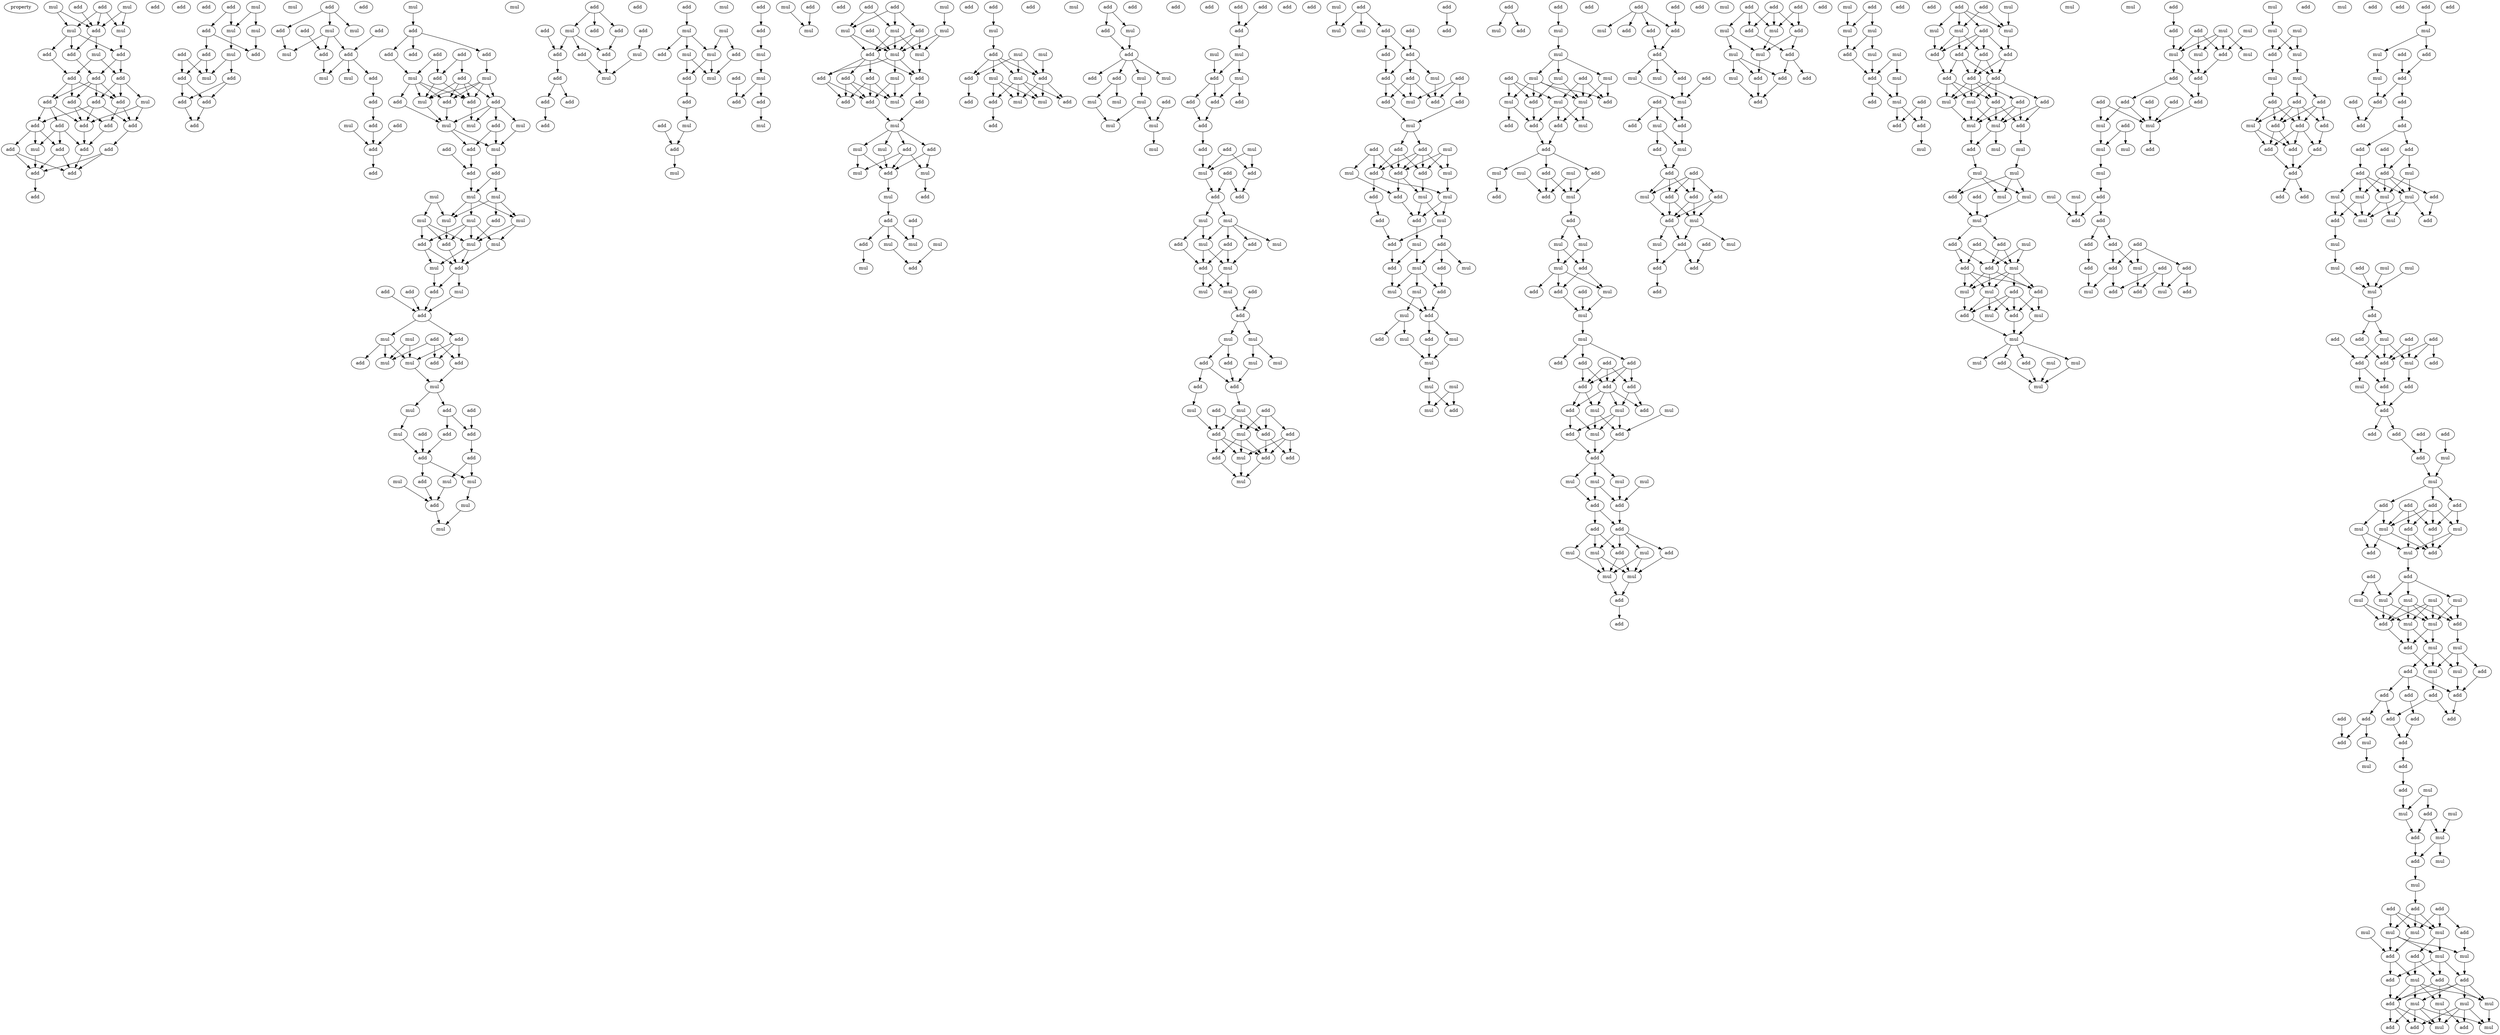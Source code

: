 digraph {
    node [fontcolor=black]
    property [mul=2,lf=1.2]
    0 [ label = add ];
    1 [ label = add ];
    2 [ label = mul ];
    3 [ label = mul ];
    4 [ label = mul ];
    5 [ label = mul ];
    6 [ label = add ];
    7 [ label = add ];
    8 [ label = add ];
    9 [ label = add ];
    10 [ label = mul ];
    11 [ label = add ];
    12 [ label = add ];
    13 [ label = add ];
    14 [ label = add ];
    15 [ label = add ];
    16 [ label = add ];
    17 [ label = mul ];
    18 [ label = add ];
    19 [ label = add ];
    20 [ label = add ];
    21 [ label = add ];
    22 [ label = add ];
    23 [ label = add ];
    24 [ label = add ];
    25 [ label = add ];
    26 [ label = add ];
    27 [ label = mul ];
    28 [ label = add ];
    29 [ label = add ];
    30 [ label = add ];
    31 [ label = add ];
    32 [ label = add ];
    33 [ label = add ];
    34 [ label = add ];
    35 [ label = add ];
    36 [ label = mul ];
    37 [ label = mul ];
    38 [ label = add ];
    39 [ label = mul ];
    40 [ label = add ];
    41 [ label = add ];
    42 [ label = mul ];
    43 [ label = add ];
    44 [ label = add ];
    45 [ label = add ];
    46 [ label = mul ];
    47 [ label = mul ];
    48 [ label = add ];
    49 [ label = add ];
    50 [ label = add ];
    51 [ label = add ];
    52 [ label = mul ];
    53 [ label = add ];
    54 [ label = add ];
    55 [ label = mul ];
    56 [ label = add ];
    57 [ label = mul ];
    58 [ label = add ];
    59 [ label = add ];
    60 [ label = add ];
    61 [ label = mul ];
    62 [ label = mul ];
    63 [ label = add ];
    64 [ label = mul ];
    65 [ label = add ];
    66 [ label = add ];
    67 [ label = add ];
    68 [ label = add ];
    69 [ label = add ];
    70 [ label = mul ];
    71 [ label = add ];
    72 [ label = add ];
    73 [ label = add ];
    74 [ label = add ];
    75 [ label = add ];
    76 [ label = add ];
    77 [ label = mul ];
    78 [ label = mul ];
    79 [ label = add ];
    80 [ label = add ];
    81 [ label = add ];
    82 [ label = add ];
    83 [ label = mul ];
    84 [ label = add ];
    85 [ label = add ];
    86 [ label = mul ];
    87 [ label = mul ];
    88 [ label = mul ];
    89 [ label = add ];
    90 [ label = add ];
    91 [ label = add ];
    92 [ label = mul ];
    93 [ label = add ];
    94 [ label = add ];
    95 [ label = mul ];
    96 [ label = mul ];
    97 [ label = mul ];
    98 [ label = mul ];
    99 [ label = add ];
    100 [ label = mul ];
    101 [ label = mul ];
    102 [ label = mul ];
    103 [ label = add ];
    104 [ label = mul ];
    105 [ label = add ];
    106 [ label = mul ];
    107 [ label = mul ];
    108 [ label = add ];
    109 [ label = add ];
    110 [ label = add ];
    111 [ label = mul ];
    112 [ label = add ];
    113 [ label = mul ];
    114 [ label = add ];
    115 [ label = add ];
    116 [ label = add ];
    117 [ label = mul ];
    118 [ label = mul ];
    119 [ label = mul ];
    120 [ label = add ];
    121 [ label = mul ];
    122 [ label = add ];
    123 [ label = add ];
    124 [ label = mul ];
    125 [ label = mul ];
    126 [ label = add ];
    127 [ label = add ];
    128 [ label = add ];
    129 [ label = mul ];
    130 [ label = add ];
    131 [ label = add ];
    132 [ label = add ];
    133 [ label = add ];
    134 [ label = mul ];
    135 [ label = add ];
    136 [ label = mul ];
    137 [ label = mul ];
    138 [ label = add ];
    139 [ label = mul ];
    140 [ label = mul ];
    141 [ label = add ];
    142 [ label = mul ];
    143 [ label = add ];
    144 [ label = add ];
    145 [ label = add ];
    146 [ label = add ];
    147 [ label = add ];
    148 [ label = mul ];
    149 [ label = add ];
    150 [ label = add ];
    151 [ label = mul ];
    152 [ label = add ];
    153 [ label = add ];
    154 [ label = add ];
    155 [ label = add ];
    156 [ label = add ];
    157 [ label = add ];
    158 [ label = mul ];
    159 [ label = mul ];
    160 [ label = add ];
    161 [ label = mul ];
    162 [ label = mul ];
    163 [ label = mul ];
    164 [ label = add ];
    165 [ label = add ];
    166 [ label = mul ];
    167 [ label = add ];
    168 [ label = add ];
    169 [ label = mul ];
    170 [ label = add ];
    171 [ label = add ];
    172 [ label = mul ];
    173 [ label = mul ];
    174 [ label = add ];
    175 [ label = add ];
    176 [ label = mul ];
    177 [ label = mul ];
    178 [ label = add ];
    179 [ label = mul ];
    180 [ label = add ];
    181 [ label = add ];
    182 [ label = add ];
    183 [ label = mul ];
    184 [ label = add ];
    185 [ label = add ];
    186 [ label = mul ];
    187 [ label = mul ];
    188 [ label = mul ];
    189 [ label = add ];
    190 [ label = add ];
    191 [ label = mul ];
    192 [ label = mul ];
    193 [ label = add ];
    194 [ label = mul ];
    195 [ label = mul ];
    196 [ label = add ];
    197 [ label = add ];
    198 [ label = add ];
    199 [ label = add ];
    200 [ label = add ];
    201 [ label = add ];
    202 [ label = mul ];
    203 [ label = add ];
    204 [ label = mul ];
    205 [ label = mul ];
    206 [ label = add ];
    207 [ label = mul ];
    208 [ label = add ];
    209 [ label = add ];
    210 [ label = mul ];
    211 [ label = mul ];
    212 [ label = add ];
    213 [ label = mul ];
    214 [ label = add ];
    215 [ label = add ];
    216 [ label = mul ];
    217 [ label = add ];
    218 [ label = mul ];
    219 [ label = mul ];
    220 [ label = mul ];
    221 [ label = add ];
    222 [ label = add ];
    223 [ label = add ];
    224 [ label = add ];
    225 [ label = mul ];
    226 [ label = add ];
    227 [ label = mul ];
    228 [ label = mul ];
    229 [ label = add ];
    230 [ label = mul ];
    231 [ label = add ];
    232 [ label = mul ];
    233 [ label = add ];
    234 [ label = mul ];
    235 [ label = mul ];
    236 [ label = add ];
    237 [ label = add ];
    238 [ label = add ];
    239 [ label = mul ];
    240 [ label = add ];
    241 [ label = add ];
    242 [ label = add ];
    243 [ label = mul ];
    244 [ label = add ];
    245 [ label = add ];
    246 [ label = add ];
    247 [ label = mul ];
    248 [ label = add ];
    249 [ label = mul ];
    250 [ label = mul ];
    251 [ label = mul ];
    252 [ label = mul ];
    253 [ label = add ];
    254 [ label = mul ];
    255 [ label = mul ];
    256 [ label = add ];
    257 [ label = add ];
    258 [ label = mul ];
    259 [ label = add ];
    260 [ label = add ];
    261 [ label = add ];
    262 [ label = mul ];
    263 [ label = mul ];
    264 [ label = add ];
    265 [ label = mul ];
    266 [ label = add ];
    267 [ label = add ];
    268 [ label = add ];
    269 [ label = add ];
    270 [ label = add ];
    271 [ label = mul ];
    272 [ label = add ];
    273 [ label = add ];
    274 [ label = add ];
    275 [ label = mul ];
    276 [ label = add ];
    277 [ label = add ];
    278 [ label = add ];
    279 [ label = mul ];
    280 [ label = mul ];
    281 [ label = add ];
    282 [ label = add ];
    283 [ label = add ];
    284 [ label = mul ];
    285 [ label = mul ];
    286 [ label = add ];
    287 [ label = mul ];
    288 [ label = mul ];
    289 [ label = add ];
    290 [ label = mul ];
    291 [ label = add ];
    292 [ label = mul ];
    293 [ label = mul ];
    294 [ label = mul ];
    295 [ label = add ];
    296 [ label = mul ];
    297 [ label = add ];
    298 [ label = add ];
    299 [ label = add ];
    300 [ label = add ];
    301 [ label = add ];
    302 [ label = mul ];
    303 [ label = mul ];
    304 [ label = mul ];
    305 [ label = add ];
    306 [ label = add ];
    307 [ label = add ];
    308 [ label = add ];
    309 [ label = mul ];
    310 [ label = add ];
    311 [ label = add ];
    312 [ label = mul ];
    313 [ label = add ];
    314 [ label = mul ];
    315 [ label = mul ];
    316 [ label = add ];
    317 [ label = mul ];
    318 [ label = add ];
    319 [ label = add ];
    320 [ label = add ];
    321 [ label = add ];
    322 [ label = add ];
    323 [ label = add ];
    324 [ label = mul ];
    325 [ label = add ];
    326 [ label = add ];
    327 [ label = mul ];
    328 [ label = add ];
    329 [ label = mul ];
    330 [ label = add ];
    331 [ label = mul ];
    332 [ label = add ];
    333 [ label = add ];
    334 [ label = add ];
    335 [ label = mul ];
    336 [ label = add ];
    337 [ label = mul ];
    338 [ label = add ];
    339 [ label = add ];
    340 [ label = mul ];
    341 [ label = add ];
    342 [ label = mul ];
    343 [ label = mul ];
    344 [ label = add ];
    345 [ label = add ];
    346 [ label = add ];
    347 [ label = mul ];
    348 [ label = add ];
    349 [ label = add ];
    350 [ label = add ];
    351 [ label = mul ];
    352 [ label = mul ];
    353 [ label = mul ];
    354 [ label = mul ];
    355 [ label = add ];
    356 [ label = add ];
    357 [ label = mul ];
    358 [ label = add ];
    359 [ label = mul ];
    360 [ label = add ];
    361 [ label = mul ];
    362 [ label = mul ];
    363 [ label = mul ];
    364 [ label = mul ];
    365 [ label = mul ];
    366 [ label = add ];
    367 [ label = add ];
    368 [ label = add ];
    369 [ label = add ];
    370 [ label = add ];
    371 [ label = mul ];
    372 [ label = add ];
    373 [ label = mul ];
    374 [ label = add ];
    375 [ label = mul ];
    376 [ label = add ];
    377 [ label = mul ];
    378 [ label = mul ];
    379 [ label = mul ];
    380 [ label = add ];
    381 [ label = add ];
    382 [ label = mul ];
    383 [ label = mul ];
    384 [ label = mul ];
    385 [ label = add ];
    386 [ label = add ];
    387 [ label = mul ];
    388 [ label = add ];
    389 [ label = add ];
    390 [ label = add ];
    391 [ label = mul ];
    392 [ label = mul ];
    393 [ label = mul ];
    394 [ label = add ];
    395 [ label = add ];
    396 [ label = add ];
    397 [ label = add ];
    398 [ label = mul ];
    399 [ label = add ];
    400 [ label = mul ];
    401 [ label = mul ];
    402 [ label = mul ];
    403 [ label = add ];
    404 [ label = add ];
    405 [ label = add ];
    406 [ label = add ];
    407 [ label = mul ];
    408 [ label = mul ];
    409 [ label = mul ];
    410 [ label = add ];
    411 [ label = add ];
    412 [ label = add ];
    413 [ label = add ];
    414 [ label = add ];
    415 [ label = add ];
    416 [ label = add ];
    417 [ label = add ];
    418 [ label = mul ];
    419 [ label = mul ];
    420 [ label = mul ];
    421 [ label = add ];
    422 [ label = mul ];
    423 [ label = add ];
    424 [ label = add ];
    425 [ label = add ];
    426 [ label = mul ];
    427 [ label = mul ];
    428 [ label = mul ];
    429 [ label = mul ];
    430 [ label = add ];
    431 [ label = add ];
    432 [ label = add ];
    433 [ label = add ];
    434 [ label = mul ];
    435 [ label = add ];
    436 [ label = add ];
    437 [ label = mul ];
    438 [ label = mul ];
    439 [ label = mul ];
    440 [ label = mul ];
    441 [ label = add ];
    442 [ label = add ];
    443 [ label = add ];
    444 [ label = add ];
    445 [ label = mul ];
    446 [ label = add ];
    447 [ label = add ];
    448 [ label = add ];
    449 [ label = add ];
    450 [ label = add ];
    451 [ label = mul ];
    452 [ label = add ];
    453 [ label = add ];
    454 [ label = mul ];
    455 [ label = add ];
    456 [ label = mul ];
    457 [ label = mul ];
    458 [ label = add ];
    459 [ label = add ];
    460 [ label = mul ];
    461 [ label = add ];
    462 [ label = add ];
    463 [ label = add ];
    464 [ label = add ];
    465 [ label = mul ];
    466 [ label = add ];
    467 [ label = add ];
    468 [ label = add ];
    469 [ label = mul ];
    470 [ label = add ];
    471 [ label = mul ];
    472 [ label = mul ];
    473 [ label = add ];
    474 [ label = add ];
    475 [ label = add ];
    476 [ label = add ];
    477 [ label = mul ];
    478 [ label = add ];
    479 [ label = add ];
    480 [ label = add ];
    481 [ label = mul ];
    482 [ label = add ];
    483 [ label = mul ];
    484 [ label = add ];
    485 [ label = mul ];
    486 [ label = add ];
    487 [ label = mul ];
    488 [ label = add ];
    489 [ label = add ];
    490 [ label = add ];
    491 [ label = mul ];
    492 [ label = add ];
    493 [ label = add ];
    494 [ label = add ];
    495 [ label = add ];
    496 [ label = mul ];
    497 [ label = mul ];
    498 [ label = mul ];
    499 [ label = add ];
    500 [ label = mul ];
    501 [ label = add ];
    502 [ label = mul ];
    503 [ label = add ];
    504 [ label = mul ];
    505 [ label = mul ];
    506 [ label = add ];
    507 [ label = add ];
    508 [ label = add ];
    509 [ label = add ];
    510 [ label = add ];
    511 [ label = mul ];
    512 [ label = mul ];
    513 [ label = add ];
    514 [ label = mul ];
    515 [ label = mul ];
    516 [ label = mul ];
    517 [ label = add ];
    518 [ label = add ];
    519 [ label = add ];
    520 [ label = add ];
    521 [ label = add ];
    522 [ label = add ];
    523 [ label = add ];
    524 [ label = add ];
    525 [ label = add ];
    526 [ label = add ];
    527 [ label = add ];
    528 [ label = mul ];
    529 [ label = mul ];
    530 [ label = mul ];
    531 [ label = mul ];
    532 [ label = add ];
    533 [ label = add ];
    534 [ label = mul ];
    535 [ label = mul ];
    536 [ label = mul ];
    537 [ label = mul ];
    538 [ label = mul ];
    539 [ label = add ];
    540 [ label = mul ];
    541 [ label = mul ];
    542 [ label = add ];
    543 [ label = mul ];
    544 [ label = add ];
    545 [ label = add ];
    546 [ label = mul ];
    547 [ label = add ];
    548 [ label = mul ];
    549 [ label = add ];
    550 [ label = mul ];
    551 [ label = add ];
    552 [ label = mul ];
    553 [ label = add ];
    554 [ label = add ];
    555 [ label = mul ];
    556 [ label = mul ];
    557 [ label = add ];
    558 [ label = add ];
    559 [ label = mul ];
    560 [ label = mul ];
    561 [ label = add ];
    562 [ label = mul ];
    563 [ label = mul ];
    564 [ label = mul ];
    565 [ label = add ];
    566 [ label = mul ];
    567 [ label = add ];
    568 [ label = mul ];
    569 [ label = add ];
    570 [ label = mul ];
    571 [ label = add ];
    572 [ label = mul ];
    573 [ label = mul ];
    574 [ label = mul ];
    575 [ label = add ];
    576 [ label = add ];
    577 [ label = add ];
    578 [ label = add ];
    579 [ label = add ];
    580 [ label = add ];
    581 [ label = add ];
    582 [ label = add ];
    583 [ label = mul ];
    584 [ label = add ];
    585 [ label = mul ];
    586 [ label = mul ];
    587 [ label = mul ];
    588 [ label = add ];
    589 [ label = mul ];
    590 [ label = mul ];
    591 [ label = add ];
    592 [ label = mul ];
    593 [ label = add ];
    594 [ label = add ];
    595 [ label = add ];
    596 [ label = add ];
    597 [ label = add ];
    598 [ label = add ];
    599 [ label = add ];
    600 [ label = mul ];
    601 [ label = add ];
    602 [ label = add ];
    603 [ label = mul ];
    604 [ label = add ];
    605 [ label = mul ];
    606 [ label = add ];
    607 [ label = add ];
    608 [ label = mul ];
    609 [ label = mul ];
    610 [ label = mul ];
    611 [ label = mul ];
    612 [ label = add ];
    613 [ label = add ];
    614 [ label = mul ];
    615 [ label = mul ];
    616 [ label = add ];
    617 [ label = add ];
    618 [ label = add ];
    619 [ label = add ];
    620 [ label = add ];
    621 [ label = add ];
    622 [ label = mul ];
    623 [ label = add ];
    624 [ label = mul ];
    625 [ label = add ];
    626 [ label = add ];
    627 [ label = add ];
    628 [ label = add ];
    629 [ label = add ];
    630 [ label = add ];
    631 [ label = add ];
    632 [ label = add ];
    633 [ label = mul ];
    634 [ label = mul ];
    635 [ label = add ];
    636 [ label = add ];
    637 [ label = add ];
    638 [ label = mul ];
    639 [ label = add ];
    640 [ label = add ];
    641 [ label = add ];
    642 [ label = add ];
    643 [ label = add ];
    644 [ label = add ];
    645 [ label = add ];
    646 [ label = add ];
    647 [ label = mul ];
    648 [ label = add ];
    649 [ label = add ];
    650 [ label = mul ];
    651 [ label = mul ];
    652 [ label = mul ];
    653 [ label = mul ];
    654 [ label = add ];
    655 [ label = mul ];
    656 [ label = add ];
    657 [ label = add ];
    658 [ label = mul ];
    659 [ label = mul ];
    660 [ label = add ];
    661 [ label = mul ];
    662 [ label = mul ];
    663 [ label = mul ];
    664 [ label = mul ];
    665 [ label = add ];
    666 [ label = add ];
    667 [ label = mul ];
    668 [ label = add ];
    669 [ label = add ];
    670 [ label = add ];
    671 [ label = add ];
    672 [ label = add ];
    673 [ label = mul ];
    674 [ label = add ];
    675 [ label = mul ];
    676 [ label = add ];
    677 [ label = add ];
    678 [ label = add ];
    679 [ label = add ];
    680 [ label = add ];
    681 [ label = add ];
    682 [ label = add ];
    683 [ label = mul ];
    684 [ label = add ];
    685 [ label = mul ];
    686 [ label = add ];
    687 [ label = add ];
    688 [ label = add ];
    689 [ label = add ];
    690 [ label = mul ];
    691 [ label = add ];
    692 [ label = add ];
    693 [ label = mul ];
    694 [ label = mul ];
    695 [ label = add ];
    696 [ label = mul ];
    697 [ label = add ];
    698 [ label = add ];
    699 [ label = add ];
    700 [ label = mul ];
    701 [ label = mul ];
    702 [ label = mul ];
    703 [ label = mul ];
    704 [ label = mul ];
    705 [ label = mul ];
    706 [ label = add ];
    707 [ label = add ];
    708 [ label = mul ];
    709 [ label = mul ];
    710 [ label = add ];
    711 [ label = mul ];
    712 [ label = add ];
    713 [ label = add ];
    714 [ label = mul ];
    715 [ label = mul ];
    716 [ label = add ];
    717 [ label = add ];
    718 [ label = add ];
    719 [ label = add ];
    720 [ label = add ];
    721 [ label = add ];
    722 [ label = add ];
    723 [ label = add ];
    724 [ label = add ];
    725 [ label = add ];
    726 [ label = add ];
    727 [ label = mul ];
    728 [ label = add ];
    729 [ label = mul ];
    730 [ label = mul ];
    731 [ label = add ];
    732 [ label = mul ];
    733 [ label = add ];
    734 [ label = add ];
    735 [ label = mul ];
    736 [ label = mul ];
    737 [ label = add ];
    738 [ label = mul ];
    739 [ label = add ];
    740 [ label = mul ];
    741 [ label = add ];
    742 [ label = add ];
    743 [ label = add ];
    744 [ label = mul ];
    745 [ label = mul ];
    746 [ label = add ];
    747 [ label = mul ];
    748 [ label = mul ];
    749 [ label = mul ];
    750 [ label = add ];
    751 [ label = mul ];
    752 [ label = add ];
    753 [ label = mul ];
    754 [ label = add ];
    755 [ label = add ];
    756 [ label = add ];
    757 [ label = mul ];
    758 [ label = add ];
    759 [ label = mul ];
    760 [ label = mul ];
    761 [ label = mul ];
    762 [ label = add ];
    763 [ label = mul ];
    764 [ label = add ];
    765 [ label = mul ];
    766 [ label = add ];
    0 -> 4 [ name = 0 ];
    0 -> 5 [ name = 1 ];
    0 -> 6 [ name = 2 ];
    1 -> 6 [ name = 3 ];
    2 -> 5 [ name = 4 ];
    2 -> 6 [ name = 5 ];
    3 -> 4 [ name = 6 ];
    3 -> 6 [ name = 7 ];
    4 -> 8 [ name = 8 ];
    5 -> 7 [ name = 9 ];
    5 -> 8 [ name = 10 ];
    5 -> 9 [ name = 11 ];
    6 -> 7 [ name = 12 ];
    6 -> 10 [ name = 13 ];
    7 -> 12 [ name = 14 ];
    8 -> 12 [ name = 15 ];
    8 -> 13 [ name = 16 ];
    9 -> 11 [ name = 17 ];
    10 -> 11 [ name = 18 ];
    10 -> 13 [ name = 19 ];
    11 -> 14 [ name = 20 ];
    11 -> 15 [ name = 21 ];
    11 -> 16 [ name = 22 ];
    12 -> 14 [ name = 23 ];
    12 -> 15 [ name = 24 ];
    12 -> 16 [ name = 25 ];
    12 -> 18 [ name = 26 ];
    13 -> 14 [ name = 27 ];
    13 -> 17 [ name = 28 ];
    13 -> 18 [ name = 29 ];
    14 -> 19 [ name = 30 ];
    14 -> 23 [ name = 31 ];
    15 -> 20 [ name = 32 ];
    15 -> 21 [ name = 33 ];
    15 -> 22 [ name = 34 ];
    16 -> 20 [ name = 35 ];
    16 -> 23 [ name = 36 ];
    17 -> 19 [ name = 37 ];
    17 -> 20 [ name = 38 ];
    18 -> 19 [ name = 39 ];
    18 -> 20 [ name = 40 ];
    18 -> 21 [ name = 41 ];
    19 -> 25 [ name = 42 ];
    20 -> 28 [ name = 43 ];
    21 -> 24 [ name = 44 ];
    21 -> 26 [ name = 45 ];
    21 -> 27 [ name = 46 ];
    22 -> 26 [ name = 47 ];
    22 -> 27 [ name = 48 ];
    22 -> 28 [ name = 49 ];
    23 -> 28 [ name = 50 ];
    24 -> 29 [ name = 51 ];
    24 -> 30 [ name = 52 ];
    25 -> 29 [ name = 53 ];
    25 -> 30 [ name = 54 ];
    26 -> 29 [ name = 55 ];
    26 -> 30 [ name = 56 ];
    27 -> 30 [ name = 57 ];
    28 -> 29 [ name = 58 ];
    30 -> 32 [ name = 59 ];
    35 -> 38 [ name = 60 ];
    35 -> 39 [ name = 61 ];
    36 -> 37 [ name = 62 ];
    36 -> 39 [ name = 63 ];
    37 -> 41 [ name = 64 ];
    38 -> 41 [ name = 65 ];
    38 -> 43 [ name = 66 ];
    39 -> 42 [ name = 67 ];
    40 -> 44 [ name = 68 ];
    40 -> 46 [ name = 69 ];
    42 -> 45 [ name = 70 ];
    42 -> 46 [ name = 71 ];
    43 -> 44 [ name = 72 ];
    43 -> 46 [ name = 73 ];
    44 -> 48 [ name = 74 ];
    44 -> 49 [ name = 75 ];
    45 -> 48 [ name = 76 ];
    45 -> 49 [ name = 77 ];
    48 -> 50 [ name = 78 ];
    49 -> 50 [ name = 79 ];
    51 -> 52 [ name = 80 ];
    51 -> 55 [ name = 81 ];
    51 -> 56 [ name = 82 ];
    52 -> 57 [ name = 83 ];
    52 -> 58 [ name = 84 ];
    52 -> 59 [ name = 85 ];
    53 -> 59 [ name = 86 ];
    54 -> 58 [ name = 87 ];
    56 -> 57 [ name = 88 ];
    58 -> 61 [ name = 89 ];
    59 -> 60 [ name = 90 ];
    59 -> 61 [ name = 91 ];
    59 -> 62 [ name = 92 ];
    60 -> 63 [ name = 93 ];
    63 -> 65 [ name = 94 ];
    64 -> 67 [ name = 95 ];
    65 -> 67 [ name = 96 ];
    66 -> 67 [ name = 97 ];
    67 -> 68 [ name = 98 ];
    70 -> 71 [ name = 99 ];
    71 -> 73 [ name = 100 ];
    71 -> 75 [ name = 101 ];
    71 -> 76 [ name = 102 ];
    72 -> 78 [ name = 103 ];
    72 -> 79 [ name = 104 ];
    73 -> 77 [ name = 105 ];
    74 -> 79 [ name = 106 ];
    74 -> 80 [ name = 107 ];
    76 -> 78 [ name = 108 ];
    77 -> 81 [ name = 109 ];
    77 -> 82 [ name = 110 ];
    77 -> 83 [ name = 111 ];
    77 -> 84 [ name = 112 ];
    78 -> 81 [ name = 113 ];
    78 -> 82 [ name = 114 ];
    78 -> 83 [ name = 115 ];
    78 -> 85 [ name = 116 ];
    79 -> 81 [ name = 117 ];
    79 -> 83 [ name = 118 ];
    80 -> 81 [ name = 119 ];
    80 -> 82 [ name = 120 ];
    80 -> 83 [ name = 121 ];
    80 -> 84 [ name = 122 ];
    81 -> 87 [ name = 123 ];
    82 -> 86 [ name = 124 ];
    83 -> 86 [ name = 125 ];
    84 -> 86 [ name = 126 ];
    84 -> 87 [ name = 127 ];
    84 -> 88 [ name = 128 ];
    84 -> 89 [ name = 129 ];
    85 -> 86 [ name = 130 ];
    86 -> 91 [ name = 131 ];
    86 -> 92 [ name = 132 ];
    88 -> 92 [ name = 133 ];
    89 -> 91 [ name = 134 ];
    89 -> 92 [ name = 135 ];
    90 -> 94 [ name = 136 ];
    91 -> 94 [ name = 137 ];
    92 -> 93 [ name = 138 ];
    93 -> 95 [ name = 139 ];
    93 -> 96 [ name = 140 ];
    94 -> 96 [ name = 141 ];
    95 -> 99 [ name = 142 ];
    95 -> 100 [ name = 143 ];
    95 -> 101 [ name = 144 ];
    96 -> 98 [ name = 145 ];
    96 -> 100 [ name = 146 ];
    96 -> 101 [ name = 147 ];
    97 -> 101 [ name = 148 ];
    97 -> 102 [ name = 149 ];
    98 -> 103 [ name = 150 ];
    98 -> 104 [ name = 151 ];
    98 -> 105 [ name = 152 ];
    98 -> 106 [ name = 153 ];
    99 -> 104 [ name = 154 ];
    100 -> 104 [ name = 155 ];
    100 -> 106 [ name = 156 ];
    101 -> 103 [ name = 157 ];
    102 -> 103 [ name = 158 ];
    102 -> 104 [ name = 159 ];
    102 -> 105 [ name = 160 ];
    103 -> 108 [ name = 161 ];
    104 -> 107 [ name = 162 ];
    104 -> 108 [ name = 163 ];
    105 -> 107 [ name = 164 ];
    105 -> 108 [ name = 165 ];
    106 -> 108 [ name = 166 ];
    107 -> 112 [ name = 167 ];
    108 -> 111 [ name = 168 ];
    108 -> 112 [ name = 169 ];
    109 -> 114 [ name = 170 ];
    110 -> 114 [ name = 171 ];
    111 -> 114 [ name = 172 ];
    112 -> 114 [ name = 173 ];
    114 -> 115 [ name = 174 ];
    114 -> 117 [ name = 175 ];
    115 -> 119 [ name = 176 ];
    115 -> 120 [ name = 177 ];
    115 -> 122 [ name = 178 ];
    116 -> 120 [ name = 179 ];
    116 -> 121 [ name = 180 ];
    116 -> 122 [ name = 181 ];
    117 -> 119 [ name = 182 ];
    117 -> 121 [ name = 183 ];
    117 -> 123 [ name = 184 ];
    118 -> 119 [ name = 185 ];
    118 -> 121 [ name = 186 ];
    119 -> 124 [ name = 187 ];
    120 -> 124 [ name = 188 ];
    124 -> 125 [ name = 189 ];
    124 -> 127 [ name = 190 ];
    125 -> 129 [ name = 191 ];
    126 -> 130 [ name = 192 ];
    127 -> 128 [ name = 193 ];
    127 -> 130 [ name = 194 ];
    128 -> 133 [ name = 195 ];
    129 -> 133 [ name = 196 ];
    130 -> 132 [ name = 197 ];
    131 -> 133 [ name = 198 ];
    132 -> 134 [ name = 199 ];
    132 -> 137 [ name = 200 ];
    133 -> 134 [ name = 201 ];
    133 -> 135 [ name = 202 ];
    134 -> 139 [ name = 203 ];
    135 -> 138 [ name = 204 ];
    136 -> 138 [ name = 205 ];
    137 -> 138 [ name = 206 ];
    138 -> 140 [ name = 207 ];
    139 -> 140 [ name = 208 ];
    141 -> 142 [ name = 209 ];
    141 -> 143 [ name = 210 ];
    141 -> 144 [ name = 211 ];
    142 -> 147 [ name = 212 ];
    142 -> 149 [ name = 213 ];
    142 -> 150 [ name = 214 ];
    144 -> 150 [ name = 215 ];
    145 -> 147 [ name = 216 ];
    146 -> 148 [ name = 217 ];
    147 -> 152 [ name = 218 ];
    148 -> 151 [ name = 219 ];
    149 -> 151 [ name = 220 ];
    150 -> 151 [ name = 221 ];
    152 -> 153 [ name = 222 ];
    152 -> 154 [ name = 223 ];
    153 -> 155 [ name = 224 ];
    157 -> 159 [ name = 225 ];
    158 -> 163 [ name = 226 ];
    158 -> 164 [ name = 227 ];
    159 -> 160 [ name = 228 ];
    159 -> 161 [ name = 229 ];
    159 -> 163 [ name = 230 ];
    161 -> 165 [ name = 231 ];
    161 -> 166 [ name = 232 ];
    163 -> 165 [ name = 233 ];
    163 -> 166 [ name = 234 ];
    164 -> 166 [ name = 235 ];
    165 -> 167 [ name = 236 ];
    167 -> 169 [ name = 237 ];
    168 -> 170 [ name = 238 ];
    169 -> 170 [ name = 239 ];
    170 -> 173 [ name = 240 ];
    171 -> 175 [ name = 241 ];
    172 -> 176 [ name = 242 ];
    174 -> 176 [ name = 243 ];
    175 -> 177 [ name = 244 ];
    177 -> 179 [ name = 245 ];
    178 -> 180 [ name = 246 ];
    179 -> 180 [ name = 247 ];
    179 -> 181 [ name = 248 ];
    181 -> 183 [ name = 249 ];
    184 -> 187 [ name = 250 ];
    184 -> 189 [ name = 251 ];
    184 -> 191 [ name = 252 ];
    185 -> 187 [ name = 253 ];
    185 -> 191 [ name = 254 ];
    186 -> 188 [ name = 255 ];
    187 -> 192 [ name = 256 ];
    187 -> 193 [ name = 257 ];
    187 -> 194 [ name = 258 ];
    188 -> 192 [ name = 259 ];
    188 -> 194 [ name = 260 ];
    189 -> 192 [ name = 261 ];
    189 -> 193 [ name = 262 ];
    189 -> 194 [ name = 263 ];
    190 -> 192 [ name = 264 ];
    191 -> 192 [ name = 265 ];
    191 -> 193 [ name = 266 ];
    192 -> 195 [ name = 267 ];
    192 -> 197 [ name = 268 ];
    192 -> 198 [ name = 269 ];
    193 -> 196 [ name = 270 ];
    193 -> 197 [ name = 271 ];
    193 -> 198 [ name = 272 ];
    193 -> 199 [ name = 273 ];
    194 -> 198 [ name = 274 ];
    195 -> 202 [ name = 275 ];
    195 -> 203 [ name = 276 ];
    196 -> 200 [ name = 277 ];
    196 -> 202 [ name = 278 ];
    196 -> 203 [ name = 279 ];
    197 -> 200 [ name = 280 ];
    197 -> 203 [ name = 281 ];
    198 -> 201 [ name = 282 ];
    198 -> 202 [ name = 283 ];
    199 -> 200 [ name = 284 ];
    199 -> 202 [ name = 285 ];
    199 -> 203 [ name = 286 ];
    201 -> 204 [ name = 287 ];
    203 -> 204 [ name = 288 ];
    204 -> 205 [ name = 289 ];
    204 -> 206 [ name = 290 ];
    204 -> 207 [ name = 291 ];
    204 -> 208 [ name = 292 ];
    205 -> 209 [ name = 293 ];
    205 -> 210 [ name = 294 ];
    206 -> 209 [ name = 295 ];
    206 -> 211 [ name = 296 ];
    207 -> 209 [ name = 297 ];
    208 -> 209 [ name = 298 ];
    208 -> 210 [ name = 299 ];
    208 -> 211 [ name = 300 ];
    209 -> 213 [ name = 301 ];
    211 -> 212 [ name = 302 ];
    213 -> 214 [ name = 303 ];
    214 -> 216 [ name = 304 ];
    214 -> 217 [ name = 305 ];
    214 -> 219 [ name = 306 ];
    215 -> 219 [ name = 307 ];
    216 -> 221 [ name = 308 ];
    217 -> 220 [ name = 309 ];
    218 -> 221 [ name = 310 ];
    223 -> 225 [ name = 311 ];
    225 -> 226 [ name = 312 ];
    226 -> 229 [ name = 313 ];
    226 -> 230 [ name = 314 ];
    226 -> 231 [ name = 315 ];
    226 -> 232 [ name = 316 ];
    227 -> 229 [ name = 317 ];
    227 -> 231 [ name = 318 ];
    227 -> 232 [ name = 319 ];
    228 -> 231 [ name = 320 ];
    229 -> 233 [ name = 321 ];
    230 -> 234 [ name = 322 ];
    230 -> 235 [ name = 323 ];
    230 -> 237 [ name = 324 ];
    231 -> 234 [ name = 325 ];
    231 -> 235 [ name = 326 ];
    231 -> 236 [ name = 327 ];
    232 -> 234 [ name = 328 ];
    232 -> 235 [ name = 329 ];
    232 -> 236 [ name = 330 ];
    232 -> 237 [ name = 331 ];
    237 -> 238 [ name = 332 ];
    240 -> 242 [ name = 333 ];
    240 -> 243 [ name = 334 ];
    242 -> 244 [ name = 335 ];
    243 -> 244 [ name = 336 ];
    244 -> 246 [ name = 337 ];
    244 -> 247 [ name = 338 ];
    244 -> 248 [ name = 339 ];
    244 -> 249 [ name = 340 ];
    247 -> 251 [ name = 341 ];
    248 -> 250 [ name = 342 ];
    248 -> 252 [ name = 343 ];
    251 -> 254 [ name = 344 ];
    251 -> 255 [ name = 345 ];
    252 -> 254 [ name = 346 ];
    253 -> 255 [ name = 347 ];
    255 -> 258 [ name = 348 ];
    257 -> 261 [ name = 349 ];
    259 -> 261 [ name = 350 ];
    261 -> 262 [ name = 351 ];
    262 -> 264 [ name = 352 ];
    262 -> 265 [ name = 353 ];
    263 -> 264 [ name = 354 ];
    264 -> 267 [ name = 355 ];
    264 -> 269 [ name = 356 ];
    265 -> 267 [ name = 357 ];
    265 -> 268 [ name = 358 ];
    267 -> 270 [ name = 359 ];
    269 -> 270 [ name = 360 ];
    270 -> 273 [ name = 361 ];
    271 -> 274 [ name = 362 ];
    271 -> 275 [ name = 363 ];
    272 -> 274 [ name = 364 ];
    272 -> 275 [ name = 365 ];
    273 -> 275 [ name = 366 ];
    274 -> 278 [ name = 367 ];
    275 -> 277 [ name = 368 ];
    276 -> 277 [ name = 369 ];
    276 -> 278 [ name = 370 ];
    277 -> 279 [ name = 371 ];
    277 -> 280 [ name = 372 ];
    279 -> 282 [ name = 373 ];
    279 -> 283 [ name = 374 ];
    279 -> 284 [ name = 375 ];
    279 -> 285 [ name = 376 ];
    280 -> 281 [ name = 377 ];
    280 -> 284 [ name = 378 ];
    281 -> 286 [ name = 379 ];
    282 -> 286 [ name = 380 ];
    282 -> 287 [ name = 381 ];
    283 -> 287 [ name = 382 ];
    284 -> 286 [ name = 383 ];
    284 -> 287 [ name = 384 ];
    286 -> 288 [ name = 385 ];
    286 -> 290 [ name = 386 ];
    287 -> 288 [ name = 387 ];
    287 -> 290 [ name = 388 ];
    288 -> 291 [ name = 389 ];
    289 -> 291 [ name = 390 ];
    291 -> 292 [ name = 391 ];
    291 -> 293 [ name = 392 ];
    292 -> 295 [ name = 393 ];
    292 -> 297 [ name = 394 ];
    293 -> 294 [ name = 395 ];
    293 -> 296 [ name = 396 ];
    295 -> 298 [ name = 397 ];
    295 -> 299 [ name = 398 ];
    296 -> 299 [ name = 399 ];
    297 -> 299 [ name = 400 ];
    298 -> 303 [ name = 401 ];
    299 -> 302 [ name = 402 ];
    300 -> 304 [ name = 403 ];
    300 -> 305 [ name = 404 ];
    300 -> 307 [ name = 405 ];
    301 -> 305 [ name = 406 ];
    301 -> 306 [ name = 407 ];
    302 -> 304 [ name = 408 ];
    302 -> 305 [ name = 409 ];
    302 -> 306 [ name = 410 ];
    303 -> 306 [ name = 411 ];
    304 -> 308 [ name = 412 ];
    304 -> 309 [ name = 413 ];
    304 -> 310 [ name = 414 ];
    305 -> 310 [ name = 415 ];
    305 -> 311 [ name = 416 ];
    306 -> 308 [ name = 417 ];
    306 -> 309 [ name = 418 ];
    306 -> 310 [ name = 419 ];
    307 -> 309 [ name = 420 ];
    307 -> 310 [ name = 421 ];
    307 -> 311 [ name = 422 ];
    308 -> 312 [ name = 423 ];
    309 -> 312 [ name = 424 ];
    310 -> 312 [ name = 425 ];
    313 -> 315 [ name = 426 ];
    313 -> 317 [ name = 427 ];
    313 -> 318 [ name = 428 ];
    314 -> 315 [ name = 429 ];
    316 -> 320 [ name = 430 ];
    318 -> 319 [ name = 431 ];
    318 -> 320 [ name = 432 ];
    319 -> 322 [ name = 433 ];
    320 -> 322 [ name = 434 ];
    320 -> 323 [ name = 435 ];
    320 -> 324 [ name = 436 ];
    321 -> 326 [ name = 437 ];
    321 -> 327 [ name = 438 ];
    321 -> 328 [ name = 439 ];
    322 -> 325 [ name = 440 ];
    322 -> 327 [ name = 441 ];
    323 -> 325 [ name = 442 ];
    323 -> 326 [ name = 443 ];
    323 -> 327 [ name = 444 ];
    324 -> 326 [ name = 445 ];
    325 -> 329 [ name = 446 ];
    328 -> 329 [ name = 447 ];
    329 -> 330 [ name = 448 ];
    329 -> 332 [ name = 449 ];
    330 -> 334 [ name = 450 ];
    330 -> 335 [ name = 451 ];
    330 -> 336 [ name = 452 ];
    330 -> 338 [ name = 453 ];
    331 -> 334 [ name = 454 ];
    331 -> 335 [ name = 455 ];
    331 -> 336 [ name = 456 ];
    332 -> 334 [ name = 457 ];
    332 -> 336 [ name = 458 ];
    332 -> 338 [ name = 459 ];
    333 -> 334 [ name = 460 ];
    333 -> 337 [ name = 461 ];
    333 -> 338 [ name = 462 ];
    334 -> 340 [ name = 463 ];
    334 -> 341 [ name = 464 ];
    335 -> 342 [ name = 465 ];
    336 -> 340 [ name = 466 ];
    337 -> 341 [ name = 467 ];
    338 -> 339 [ name = 468 ];
    338 -> 342 [ name = 469 ];
    339 -> 344 [ name = 470 ];
    340 -> 343 [ name = 471 ];
    340 -> 345 [ name = 472 ];
    341 -> 345 [ name = 473 ];
    342 -> 343 [ name = 474 ];
    342 -> 345 [ name = 475 ];
    343 -> 346 [ name = 476 ];
    343 -> 348 [ name = 477 ];
    344 -> 348 [ name = 478 ];
    345 -> 347 [ name = 479 ];
    346 -> 349 [ name = 480 ];
    346 -> 351 [ name = 481 ];
    346 -> 352 [ name = 482 ];
    347 -> 350 [ name = 483 ];
    347 -> 352 [ name = 484 ];
    348 -> 350 [ name = 485 ];
    349 -> 355 [ name = 486 ];
    350 -> 353 [ name = 487 ];
    352 -> 353 [ name = 488 ];
    352 -> 354 [ name = 489 ];
    352 -> 355 [ name = 490 ];
    353 -> 356 [ name = 491 ];
    354 -> 356 [ name = 492 ];
    354 -> 357 [ name = 493 ];
    355 -> 356 [ name = 494 ];
    356 -> 360 [ name = 495 ];
    356 -> 361 [ name = 496 ];
    357 -> 358 [ name = 497 ];
    357 -> 359 [ name = 498 ];
    359 -> 362 [ name = 499 ];
    360 -> 362 [ name = 500 ];
    361 -> 362 [ name = 501 ];
    362 -> 363 [ name = 502 ];
    363 -> 365 [ name = 503 ];
    363 -> 366 [ name = 504 ];
    364 -> 365 [ name = 505 ];
    364 -> 366 [ name = 506 ];
    367 -> 370 [ name = 507 ];
    368 -> 371 [ name = 508 ];
    368 -> 372 [ name = 509 ];
    369 -> 373 [ name = 510 ];
    373 -> 375 [ name = 511 ];
    375 -> 377 [ name = 512 ];
    375 -> 378 [ name = 513 ];
    375 -> 379 [ name = 514 ];
    376 -> 381 [ name = 515 ];
    376 -> 383 [ name = 516 ];
    376 -> 384 [ name = 517 ];
    377 -> 382 [ name = 518 ];
    377 -> 385 [ name = 519 ];
    378 -> 381 [ name = 520 ];
    378 -> 382 [ name = 521 ];
    378 -> 384 [ name = 522 ];
    378 -> 385 [ name = 523 ];
    379 -> 381 [ name = 524 ];
    379 -> 382 [ name = 525 ];
    380 -> 382 [ name = 526 ];
    380 -> 383 [ name = 527 ];
    380 -> 385 [ name = 528 ];
    381 -> 389 [ name = 529 ];
    382 -> 387 [ name = 530 ];
    382 -> 388 [ name = 531 ];
    383 -> 387 [ name = 532 ];
    383 -> 388 [ name = 533 ];
    383 -> 389 [ name = 534 ];
    384 -> 386 [ name = 535 ];
    384 -> 389 [ name = 536 ];
    388 -> 390 [ name = 537 ];
    389 -> 390 [ name = 538 ];
    390 -> 393 [ name = 539 ];
    390 -> 394 [ name = 540 ];
    390 -> 395 [ name = 541 ];
    391 -> 396 [ name = 542 ];
    391 -> 398 [ name = 543 ];
    392 -> 396 [ name = 544 ];
    393 -> 397 [ name = 545 ];
    394 -> 398 [ name = 546 ];
    395 -> 396 [ name = 547 ];
    395 -> 398 [ name = 548 ];
    398 -> 399 [ name = 549 ];
    399 -> 400 [ name = 550 ];
    399 -> 401 [ name = 551 ];
    400 -> 402 [ name = 552 ];
    400 -> 403 [ name = 553 ];
    401 -> 402 [ name = 554 ];
    401 -> 403 [ name = 555 ];
    402 -> 404 [ name = 556 ];
    402 -> 405 [ name = 557 ];
    402 -> 407 [ name = 558 ];
    403 -> 405 [ name = 559 ];
    403 -> 407 [ name = 560 ];
    405 -> 408 [ name = 561 ];
    406 -> 408 [ name = 562 ];
    407 -> 408 [ name = 563 ];
    408 -> 409 [ name = 564 ];
    409 -> 410 [ name = 565 ];
    409 -> 412 [ name = 566 ];
    409 -> 413 [ name = 567 ];
    411 -> 414 [ name = 568 ];
    411 -> 415 [ name = 569 ];
    411 -> 416 [ name = 570 ];
    412 -> 414 [ name = 571 ];
    412 -> 415 [ name = 572 ];
    412 -> 416 [ name = 573 ];
    413 -> 414 [ name = 574 ];
    413 -> 416 [ name = 575 ];
    414 -> 417 [ name = 576 ];
    414 -> 418 [ name = 577 ];
    414 -> 419 [ name = 578 ];
    414 -> 421 [ name = 579 ];
    415 -> 419 [ name = 580 ];
    415 -> 421 [ name = 581 ];
    416 -> 417 [ name = 582 ];
    416 -> 418 [ name = 583 ];
    417 -> 422 [ name = 584 ];
    417 -> 423 [ name = 585 ];
    418 -> 422 [ name = 586 ];
    418 -> 424 [ name = 587 ];
    419 -> 422 [ name = 588 ];
    419 -> 423 [ name = 589 ];
    419 -> 424 [ name = 590 ];
    420 -> 424 [ name = 591 ];
    422 -> 425 [ name = 592 ];
    423 -> 425 [ name = 593 ];
    424 -> 425 [ name = 594 ];
    425 -> 426 [ name = 595 ];
    425 -> 427 [ name = 596 ];
    425 -> 428 [ name = 597 ];
    426 -> 431 [ name = 598 ];
    427 -> 430 [ name = 599 ];
    428 -> 430 [ name = 600 ];
    428 -> 431 [ name = 601 ];
    429 -> 431 [ name = 602 ];
    430 -> 432 [ name = 603 ];
    430 -> 433 [ name = 604 ];
    431 -> 432 [ name = 605 ];
    432 -> 434 [ name = 606 ];
    432 -> 435 [ name = 607 ];
    432 -> 436 [ name = 608 ];
    432 -> 437 [ name = 609 ];
    433 -> 436 [ name = 610 ];
    433 -> 437 [ name = 611 ];
    433 -> 438 [ name = 612 ];
    434 -> 439 [ name = 613 ];
    434 -> 440 [ name = 614 ];
    435 -> 439 [ name = 615 ];
    436 -> 439 [ name = 616 ];
    436 -> 440 [ name = 617 ];
    437 -> 439 [ name = 618 ];
    437 -> 440 [ name = 619 ];
    438 -> 440 [ name = 620 ];
    439 -> 441 [ name = 621 ];
    440 -> 441 [ name = 622 ];
    441 -> 442 [ name = 623 ];
    443 -> 445 [ name = 624 ];
    443 -> 446 [ name = 625 ];
    443 -> 447 [ name = 626 ];
    443 -> 448 [ name = 627 ];
    444 -> 448 [ name = 628 ];
    447 -> 449 [ name = 629 ];
    448 -> 449 [ name = 630 ];
    449 -> 451 [ name = 631 ];
    449 -> 453 [ name = 632 ];
    449 -> 454 [ name = 633 ];
    452 -> 456 [ name = 634 ];
    453 -> 456 [ name = 635 ];
    454 -> 456 [ name = 636 ];
    455 -> 457 [ name = 637 ];
    455 -> 458 [ name = 638 ];
    455 -> 459 [ name = 639 ];
    456 -> 459 [ name = 640 ];
    457 -> 460 [ name = 641 ];
    457 -> 461 [ name = 642 ];
    459 -> 460 [ name = 643 ];
    460 -> 463 [ name = 644 ];
    461 -> 463 [ name = 645 ];
    462 -> 464 [ name = 646 ];
    462 -> 465 [ name = 647 ];
    462 -> 466 [ name = 648 ];
    462 -> 467 [ name = 649 ];
    463 -> 465 [ name = 650 ];
    463 -> 466 [ name = 651 ];
    463 -> 467 [ name = 652 ];
    464 -> 468 [ name = 653 ];
    464 -> 469 [ name = 654 ];
    465 -> 468 [ name = 655 ];
    466 -> 468 [ name = 656 ];
    466 -> 469 [ name = 657 ];
    467 -> 468 [ name = 658 ];
    467 -> 469 [ name = 659 ];
    468 -> 471 [ name = 660 ];
    468 -> 473 [ name = 661 ];
    469 -> 472 [ name = 662 ];
    469 -> 473 [ name = 663 ];
    470 -> 475 [ name = 664 ];
    471 -> 474 [ name = 665 ];
    473 -> 474 [ name = 666 ];
    473 -> 475 [ name = 667 ];
    474 -> 476 [ name = 668 ];
    478 -> 482 [ name = 669 ];
    478 -> 483 [ name = 670 ];
    478 -> 484 [ name = 671 ];
    479 -> 482 [ name = 672 ];
    479 -> 483 [ name = 673 ];
    480 -> 481 [ name = 674 ];
    480 -> 483 [ name = 675 ];
    480 -> 484 [ name = 676 ];
    481 -> 485 [ name = 677 ];
    481 -> 487 [ name = 678 ];
    482 -> 486 [ name = 679 ];
    482 -> 487 [ name = 680 ];
    483 -> 487 [ name = 681 ];
    484 -> 486 [ name = 682 ];
    485 -> 488 [ name = 683 ];
    485 -> 490 [ name = 684 ];
    485 -> 491 [ name = 685 ];
    486 -> 488 [ name = 686 ];
    486 -> 492 [ name = 687 ];
    487 -> 490 [ name = 688 ];
    488 -> 493 [ name = 689 ];
    490 -> 493 [ name = 690 ];
    491 -> 493 [ name = 691 ];
    494 -> 497 [ name = 692 ];
    494 -> 498 [ name = 693 ];
    496 -> 498 [ name = 694 ];
    497 -> 499 [ name = 695 ];
    497 -> 502 [ name = 696 ];
    498 -> 499 [ name = 697 ];
    499 -> 503 [ name = 698 ];
    500 -> 503 [ name = 699 ];
    500 -> 504 [ name = 700 ];
    502 -> 503 [ name = 701 ];
    503 -> 505 [ name = 702 ];
    503 -> 506 [ name = 703 ];
    504 -> 505 [ name = 704 ];
    505 -> 508 [ name = 705 ];
    505 -> 509 [ name = 706 ];
    507 -> 508 [ name = 707 ];
    507 -> 509 [ name = 708 ];
    509 -> 511 [ name = 709 ];
    510 -> 514 [ name = 710 ];
    510 -> 515 [ name = 711 ];
    512 -> 515 [ name = 712 ];
    513 -> 514 [ name = 713 ];
    513 -> 515 [ name = 714 ];
    513 -> 516 [ name = 715 ];
    513 -> 517 [ name = 716 ];
    514 -> 518 [ name = 717 ];
    514 -> 520 [ name = 718 ];
    514 -> 521 [ name = 719 ];
    515 -> 519 [ name = 720 ];
    516 -> 518 [ name = 721 ];
    517 -> 518 [ name = 722 ];
    517 -> 519 [ name = 723 ];
    517 -> 520 [ name = 724 ];
    517 -> 521 [ name = 725 ];
    518 -> 522 [ name = 726 ];
    519 -> 523 [ name = 727 ];
    519 -> 524 [ name = 728 ];
    520 -> 522 [ name = 729 ];
    520 -> 523 [ name = 730 ];
    520 -> 524 [ name = 731 ];
    521 -> 523 [ name = 732 ];
    521 -> 524 [ name = 733 ];
    522 -> 527 [ name = 734 ];
    522 -> 528 [ name = 735 ];
    522 -> 529 [ name = 736 ];
    523 -> 526 [ name = 737 ];
    523 -> 527 [ name = 738 ];
    523 -> 528 [ name = 739 ];
    523 -> 529 [ name = 740 ];
    524 -> 525 [ name = 741 ];
    524 -> 527 [ name = 742 ];
    524 -> 528 [ name = 743 ];
    524 -> 529 [ name = 744 ];
    525 -> 530 [ name = 745 ];
    525 -> 531 [ name = 746 ];
    525 -> 532 [ name = 747 ];
    526 -> 531 [ name = 748 ];
    526 -> 532 [ name = 749 ];
    527 -> 530 [ name = 750 ];
    527 -> 531 [ name = 751 ];
    527 -> 532 [ name = 752 ];
    528 -> 530 [ name = 753 ];
    528 -> 531 [ name = 754 ];
    529 -> 530 [ name = 755 ];
    530 -> 533 [ name = 756 ];
    531 -> 533 [ name = 757 ];
    531 -> 535 [ name = 758 ];
    532 -> 534 [ name = 759 ];
    533 -> 536 [ name = 760 ];
    534 -> 537 [ name = 761 ];
    536 -> 538 [ name = 762 ];
    536 -> 541 [ name = 763 ];
    536 -> 542 [ name = 764 ];
    537 -> 538 [ name = 765 ];
    537 -> 541 [ name = 766 ];
    537 -> 542 [ name = 767 ];
    539 -> 543 [ name = 768 ];
    541 -> 543 [ name = 769 ];
    542 -> 543 [ name = 770 ];
    543 -> 544 [ name = 771 ];
    543 -> 545 [ name = 772 ];
    544 -> 549 [ name = 773 ];
    544 -> 550 [ name = 774 ];
    545 -> 549 [ name = 775 ];
    545 -> 551 [ name = 776 ];
    547 -> 550 [ name = 777 ];
    547 -> 551 [ name = 778 ];
    548 -> 549 [ name = 779 ];
    548 -> 550 [ name = 780 ];
    549 -> 552 [ name = 781 ];
    549 -> 554 [ name = 782 ];
    549 -> 555 [ name = 783 ];
    550 -> 552 [ name = 784 ];
    550 -> 553 [ name = 785 ];
    550 -> 554 [ name = 786 ];
    550 -> 555 [ name = 787 ];
    551 -> 552 [ name = 788 ];
    551 -> 554 [ name = 789 ];
    551 -> 555 [ name = 790 ];
    552 -> 556 [ name = 791 ];
    552 -> 557 [ name = 792 ];
    552 -> 558 [ name = 793 ];
    553 -> 556 [ name = 794 ];
    553 -> 557 [ name = 795 ];
    553 -> 558 [ name = 796 ];
    553 -> 559 [ name = 797 ];
    554 -> 557 [ name = 798 ];
    554 -> 559 [ name = 799 ];
    555 -> 558 [ name = 800 ];
    557 -> 560 [ name = 801 ];
    558 -> 560 [ name = 802 ];
    559 -> 560 [ name = 803 ];
    560 -> 561 [ name = 804 ];
    560 -> 563 [ name = 805 ];
    560 -> 564 [ name = 806 ];
    560 -> 565 [ name = 807 ];
    561 -> 566 [ name = 808 ];
    562 -> 566 [ name = 809 ];
    564 -> 566 [ name = 810 ];
    565 -> 566 [ name = 811 ];
    567 -> 569 [ name = 812 ];
    568 -> 575 [ name = 813 ];
    569 -> 572 [ name = 814 ];
    570 -> 572 [ name = 815 ];
    570 -> 573 [ name = 816 ];
    570 -> 574 [ name = 817 ];
    570 -> 575 [ name = 818 ];
    571 -> 572 [ name = 819 ];
    571 -> 574 [ name = 820 ];
    571 -> 575 [ name = 821 ];
    572 -> 576 [ name = 822 ];
    572 -> 577 [ name = 823 ];
    574 -> 577 [ name = 824 ];
    575 -> 577 [ name = 825 ];
    576 -> 578 [ name = 826 ];
    576 -> 582 [ name = 827 ];
    577 -> 578 [ name = 828 ];
    578 -> 585 [ name = 829 ];
    579 -> 585 [ name = 830 ];
    580 -> 583 [ name = 831 ];
    580 -> 585 [ name = 832 ];
    581 -> 585 [ name = 833 ];
    582 -> 583 [ name = 834 ];
    582 -> 585 [ name = 835 ];
    583 -> 587 [ name = 836 ];
    584 -> 586 [ name = 837 ];
    584 -> 587 [ name = 838 ];
    585 -> 588 [ name = 839 ];
    587 -> 589 [ name = 840 ];
    589 -> 591 [ name = 841 ];
    590 -> 593 [ name = 842 ];
    591 -> 593 [ name = 843 ];
    591 -> 594 [ name = 844 ];
    592 -> 593 [ name = 845 ];
    594 -> 595 [ name = 846 ];
    594 -> 596 [ name = 847 ];
    595 -> 599 [ name = 848 ];
    596 -> 598 [ name = 849 ];
    596 -> 600 [ name = 850 ];
    597 -> 598 [ name = 851 ];
    597 -> 600 [ name = 852 ];
    597 -> 602 [ name = 853 ];
    598 -> 605 [ name = 854 ];
    598 -> 606 [ name = 855 ];
    599 -> 605 [ name = 856 ];
    600 -> 604 [ name = 857 ];
    601 -> 603 [ name = 858 ];
    601 -> 604 [ name = 859 ];
    601 -> 606 [ name = 860 ];
    602 -> 603 [ name = 861 ];
    602 -> 607 [ name = 862 ];
    608 -> 609 [ name = 863 ];
    609 -> 611 [ name = 864 ];
    609 -> 613 [ name = 865 ];
    610 -> 611 [ name = 866 ];
    610 -> 613 [ name = 867 ];
    611 -> 614 [ name = 868 ];
    613 -> 615 [ name = 869 ];
    614 -> 617 [ name = 870 ];
    614 -> 618 [ name = 871 ];
    615 -> 616 [ name = 872 ];
    616 -> 619 [ name = 873 ];
    616 -> 621 [ name = 874 ];
    616 -> 622 [ name = 875 ];
    617 -> 619 [ name = 876 ];
    617 -> 620 [ name = 877 ];
    617 -> 621 [ name = 878 ];
    617 -> 622 [ name = 879 ];
    618 -> 619 [ name = 880 ];
    618 -> 620 [ name = 881 ];
    618 -> 621 [ name = 882 ];
    619 -> 623 [ name = 883 ];
    619 -> 625 [ name = 884 ];
    619 -> 626 [ name = 885 ];
    620 -> 626 [ name = 886 ];
    621 -> 623 [ name = 887 ];
    621 -> 625 [ name = 888 ];
    622 -> 623 [ name = 889 ];
    622 -> 625 [ name = 890 ];
    623 -> 627 [ name = 891 ];
    625 -> 627 [ name = 892 ];
    626 -> 627 [ name = 893 ];
    627 -> 629 [ name = 894 ];
    627 -> 631 [ name = 895 ];
    632 -> 633 [ name = 896 ];
    633 -> 634 [ name = 897 ];
    633 -> 635 [ name = 898 ];
    634 -> 638 [ name = 899 ];
    635 -> 637 [ name = 900 ];
    636 -> 637 [ name = 901 ];
    637 -> 640 [ name = 902 ];
    637 -> 641 [ name = 903 ];
    638 -> 640 [ name = 904 ];
    639 -> 643 [ name = 905 ];
    640 -> 643 [ name = 906 ];
    641 -> 642 [ name = 907 ];
    642 -> 644 [ name = 908 ];
    642 -> 645 [ name = 909 ];
    644 -> 647 [ name = 910 ];
    644 -> 649 [ name = 911 ];
    645 -> 648 [ name = 912 ];
    646 -> 649 [ name = 913 ];
    647 -> 652 [ name = 914 ];
    647 -> 653 [ name = 915 ];
    648 -> 650 [ name = 916 ];
    648 -> 651 [ name = 917 ];
    648 -> 652 [ name = 918 ];
    648 -> 653 [ name = 919 ];
    649 -> 651 [ name = 920 ];
    649 -> 652 [ name = 921 ];
    649 -> 653 [ name = 922 ];
    649 -> 654 [ name = 923 ];
    650 -> 655 [ name = 924 ];
    650 -> 656 [ name = 925 ];
    651 -> 655 [ name = 926 ];
    651 -> 656 [ name = 927 ];
    652 -> 655 [ name = 928 ];
    652 -> 658 [ name = 929 ];
    653 -> 655 [ name = 930 ];
    653 -> 657 [ name = 931 ];
    653 -> 658 [ name = 932 ];
    654 -> 657 [ name = 933 ];
    656 -> 659 [ name = 934 ];
    659 -> 662 [ name = 935 ];
    660 -> 664 [ name = 936 ];
    661 -> 664 [ name = 937 ];
    662 -> 664 [ name = 938 ];
    663 -> 664 [ name = 939 ];
    664 -> 665 [ name = 940 ];
    665 -> 666 [ name = 941 ];
    665 -> 667 [ name = 942 ];
    666 -> 674 [ name = 943 ];
    667 -> 671 [ name = 944 ];
    667 -> 673 [ name = 945 ];
    667 -> 674 [ name = 946 ];
    668 -> 673 [ name = 947 ];
    668 -> 674 [ name = 948 ];
    669 -> 672 [ name = 949 ];
    669 -> 673 [ name = 950 ];
    669 -> 674 [ name = 951 ];
    670 -> 671 [ name = 952 ];
    671 -> 675 [ name = 953 ];
    671 -> 677 [ name = 954 ];
    673 -> 676 [ name = 955 ];
    674 -> 677 [ name = 956 ];
    675 -> 678 [ name = 957 ];
    676 -> 678 [ name = 958 ];
    677 -> 678 [ name = 959 ];
    678 -> 679 [ name = 960 ];
    678 -> 681 [ name = 961 ];
    680 -> 684 [ name = 962 ];
    681 -> 684 [ name = 963 ];
    682 -> 683 [ name = 964 ];
    683 -> 685 [ name = 965 ];
    684 -> 685 [ name = 966 ];
    685 -> 686 [ name = 967 ];
    685 -> 687 [ name = 968 ];
    685 -> 689 [ name = 969 ];
    686 -> 690 [ name = 970 ];
    686 -> 691 [ name = 971 ];
    686 -> 692 [ name = 972 ];
    686 -> 694 [ name = 973 ];
    687 -> 690 [ name = 974 ];
    687 -> 693 [ name = 975 ];
    688 -> 690 [ name = 976 ];
    688 -> 691 [ name = 977 ];
    688 -> 692 [ name = 978 ];
    689 -> 691 [ name = 979 ];
    689 -> 694 [ name = 980 ];
    690 -> 695 [ name = 981 ];
    690 -> 697 [ name = 982 ];
    691 -> 695 [ name = 983 ];
    692 -> 695 [ name = 984 ];
    692 -> 696 [ name = 985 ];
    693 -> 696 [ name = 986 ];
    693 -> 697 [ name = 987 ];
    694 -> 695 [ name = 988 ];
    694 -> 696 [ name = 989 ];
    696 -> 698 [ name = 990 ];
    698 -> 700 [ name = 991 ];
    698 -> 701 [ name = 992 ];
    698 -> 703 [ name = 993 ];
    699 -> 703 [ name = 994 ];
    699 -> 704 [ name = 995 ];
    700 -> 705 [ name = 996 ];
    700 -> 707 [ name = 997 ];
    701 -> 705 [ name = 998 ];
    701 -> 706 [ name = 999 ];
    701 -> 707 [ name = 1000 ];
    701 -> 708 [ name = 1001 ];
    702 -> 705 [ name = 1002 ];
    702 -> 706 [ name = 1003 ];
    702 -> 707 [ name = 1004 ];
    702 -> 708 [ name = 1005 ];
    703 -> 705 [ name = 1006 ];
    703 -> 706 [ name = 1007 ];
    704 -> 706 [ name = 1008 ];
    704 -> 708 [ name = 1009 ];
    705 -> 709 [ name = 1010 ];
    705 -> 710 [ name = 1011 ];
    706 -> 710 [ name = 1012 ];
    707 -> 711 [ name = 1013 ];
    708 -> 709 [ name = 1014 ];
    708 -> 710 [ name = 1015 ];
    709 -> 712 [ name = 1016 ];
    709 -> 714 [ name = 1017 ];
    709 -> 715 [ name = 1018 ];
    710 -> 715 [ name = 1019 ];
    711 -> 713 [ name = 1020 ];
    711 -> 714 [ name = 1021 ];
    711 -> 715 [ name = 1022 ];
    712 -> 716 [ name = 1023 ];
    712 -> 717 [ name = 1024 ];
    712 -> 719 [ name = 1025 ];
    713 -> 717 [ name = 1026 ];
    714 -> 717 [ name = 1027 ];
    715 -> 718 [ name = 1028 ];
    716 -> 723 [ name = 1029 ];
    717 -> 724 [ name = 1030 ];
    718 -> 720 [ name = 1031 ];
    718 -> 724 [ name = 1032 ];
    719 -> 720 [ name = 1033 ];
    719 -> 722 [ name = 1034 ];
    720 -> 725 [ name = 1035 ];
    721 -> 726 [ name = 1036 ];
    722 -> 726 [ name = 1037 ];
    722 -> 727 [ name = 1038 ];
    723 -> 725 [ name = 1039 ];
    725 -> 728 [ name = 1040 ];
    727 -> 729 [ name = 1041 ];
    728 -> 731 [ name = 1042 ];
    730 -> 734 [ name = 1043 ];
    730 -> 735 [ name = 1044 ];
    731 -> 735 [ name = 1045 ];
    732 -> 736 [ name = 1046 ];
    734 -> 736 [ name = 1047 ];
    734 -> 737 [ name = 1048 ];
    735 -> 737 [ name = 1049 ];
    736 -> 738 [ name = 1050 ];
    736 -> 739 [ name = 1051 ];
    737 -> 739 [ name = 1052 ];
    739 -> 740 [ name = 1053 ];
    740 -> 742 [ name = 1054 ];
    741 -> 744 [ name = 1055 ];
    741 -> 745 [ name = 1056 ];
    741 -> 748 [ name = 1057 ];
    742 -> 744 [ name = 1058 ];
    742 -> 745 [ name = 1059 ];
    742 -> 748 [ name = 1060 ];
    743 -> 744 [ name = 1061 ];
    743 -> 745 [ name = 1062 ];
    743 -> 746 [ name = 1063 ];
    744 -> 749 [ name = 1064 ];
    744 -> 752 [ name = 1065 ];
    745 -> 750 [ name = 1066 ];
    746 -> 751 [ name = 1067 ];
    747 -> 750 [ name = 1068 ];
    748 -> 749 [ name = 1069 ];
    748 -> 750 [ name = 1070 ];
    748 -> 751 [ name = 1071 ];
    749 -> 754 [ name = 1072 ];
    749 -> 755 [ name = 1073 ];
    749 -> 756 [ name = 1074 ];
    750 -> 753 [ name = 1075 ];
    750 -> 754 [ name = 1076 ];
    751 -> 756 [ name = 1077 ];
    752 -> 753 [ name = 1078 ];
    752 -> 755 [ name = 1079 ];
    753 -> 757 [ name = 1080 ];
    753 -> 758 [ name = 1081 ];
    753 -> 759 [ name = 1082 ];
    753 -> 761 [ name = 1083 ];
    754 -> 758 [ name = 1084 ];
    755 -> 757 [ name = 1085 ];
    755 -> 758 [ name = 1086 ];
    755 -> 761 [ name = 1087 ];
    756 -> 757 [ name = 1088 ];
    756 -> 758 [ name = 1089 ];
    756 -> 759 [ name = 1090 ];
    756 -> 760 [ name = 1091 ];
    757 -> 763 [ name = 1092 ];
    758 -> 764 [ name = 1093 ];
    758 -> 765 [ name = 1094 ];
    758 -> 766 [ name = 1095 ];
    759 -> 763 [ name = 1096 ];
    759 -> 764 [ name = 1097 ];
    759 -> 765 [ name = 1098 ];
    759 -> 766 [ name = 1099 ];
    760 -> 762 [ name = 1100 ];
    760 -> 763 [ name = 1101 ];
    760 -> 764 [ name = 1102 ];
    760 -> 765 [ name = 1103 ];
    761 -> 762 [ name = 1104 ];
    761 -> 765 [ name = 1105 ];
}
